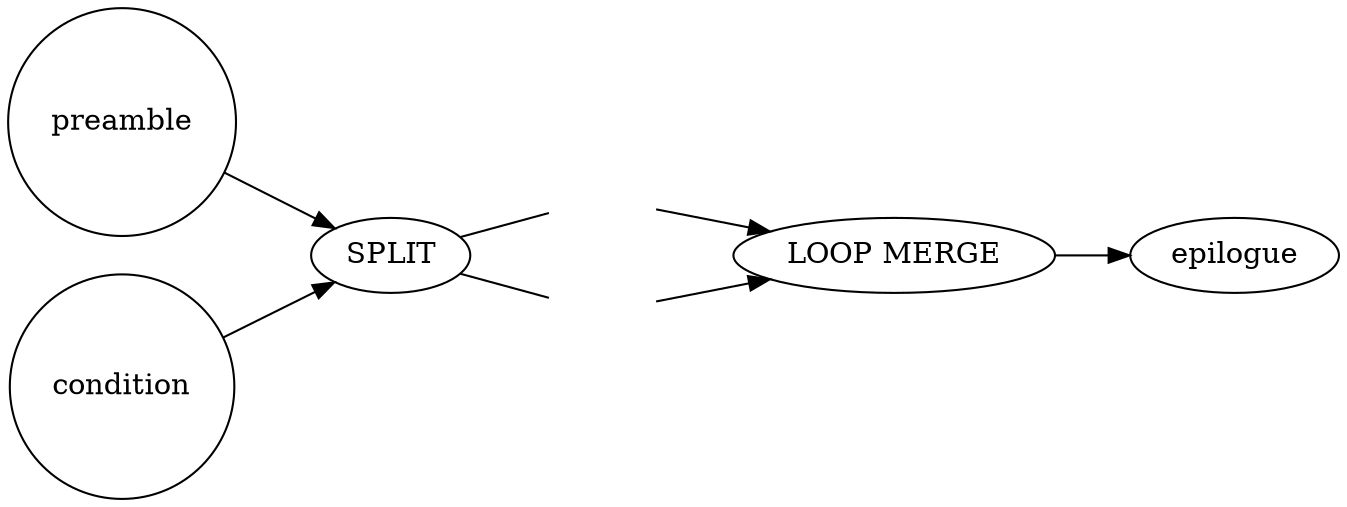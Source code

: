 digraph{
#vertical 10
#include
#horizontalLinear
  rankdir = LR;
  a[label="preamble",shape="circle"]
  b[label="condition",shape="circle"]
  c[label="SPLIT"]

  g1[style="invis"];
  g2[style="invis"];

  e[label="LOOP MERGE"]

  f[label="epilogue"]

  a->c;
  b->c;
  c->g1 [dir=none];
  c->g2 [dir=none];
  g1->e;
  g2->e;
  e->f;
}
